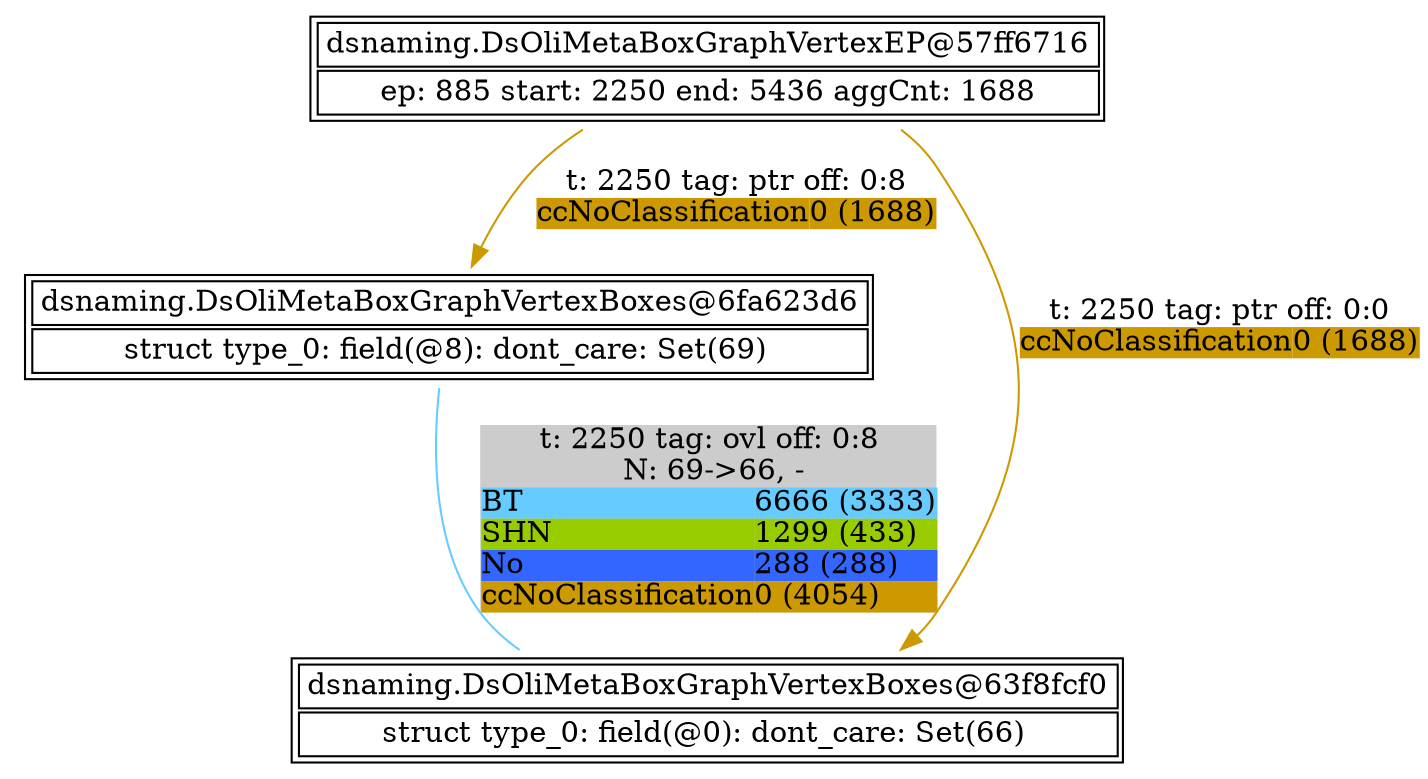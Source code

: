 digraph G {
	"dsnaming.DsOliMetaBoxGraphVertexEP@57ff6716" -> "dsnaming.DsOliMetaBoxGraphVertexBoxes@6fa623d6" [color = "#CC9900", label = <<TABLE BORDER="0" ALIGN="left" COLOR="black" CELLBORDER="0"  CELLPADDING="0" CELLSPACING="0"><TR><TD COLSPAN="2">t: 2250 tag: ptr off: 0:8</TD></TR><TR><TD ALIGN="left" BGCOLOR="#CC9900">ccNoClassification</TD><TD ALIGN="left" BGCOLOR="#CC9900">0 (1688)</TD></TR></TABLE>>]
	"dsnaming.DsOliMetaBoxGraphVertexEP@57ff6716" -> "dsnaming.DsOliMetaBoxGraphVertexBoxes@63f8fcf0" [color = "#CC9900", label = <<TABLE BORDER="0" ALIGN="left" COLOR="black" CELLBORDER="0"  CELLPADDING="0" CELLSPACING="0"><TR><TD COLSPAN="2">t: 2250 tag: ptr off: 0:0</TD></TR><TR><TD ALIGN="left" BGCOLOR="#CC9900">ccNoClassification</TD><TD ALIGN="left" BGCOLOR="#CC9900">0 (1688)</TD></TR></TABLE>>]
	"dsnaming.DsOliMetaBoxGraphVertexBoxes@6fa623d6" -> "dsnaming.DsOliMetaBoxGraphVertexBoxes@63f8fcf0" [dir = none, label = <<TABLE BORDER="0" ALIGN="left" BGCOLOR="#CCCCCC" COLOR="black" CELLBORDER="0" CELLPADDING="0" CELLSPACING="0"><TR><TD COLSPAN="2">t: 2250 tag: ovl off: 0:8</TD></TR><TR><TD COLSPAN="2"> N: 69-&gt;66, -</TD></TR><TR><TD ALIGN="left" BGCOLOR="#66CCFF">BT</TD><TD ALIGN="left" BGCOLOR="#66CCFF">6666 (3333)</TD></TR><TR><TD ALIGN="left" BGCOLOR="#99CC00">SHN</TD><TD ALIGN="left" BGCOLOR="#99CC00">1299 (433)</TD></TR><TR><TD ALIGN="left" BGCOLOR="#3366FF">No</TD><TD ALIGN="left" BGCOLOR="#3366FF">288 (288)</TD></TR><TR><TD ALIGN="left" BGCOLOR="#CC9900">ccNoClassification</TD><TD ALIGN="left" BGCOLOR="#CC9900">0 (4054)</TD></TR></TABLE>>, color = "#66CCFF"]
	subgraph connected_vertices {
		rankdir = LR
		"dsnaming.DsOliMetaBoxGraphVertexBoxes@6fa623d6"  [label = <<TABLE><TR><TD COLSPAN="2">dsnaming.DsOliMetaBoxGraphVertexBoxes@6fa623d6</TD></TR><TR><TD COLSPAN="2">struct type_0: field(@8): dont_care: Set(69) </TD></TR></TABLE>>, shape = none]
		"dsnaming.DsOliMetaBoxGraphVertexEP@57ff6716"  [label = <<TABLE><TR><TD COLSPAN="2">dsnaming.DsOliMetaBoxGraphVertexEP@57ff6716</TD></TR><TR><TD COLSPAN="2">ep: 885 start: 2250 end: 5436 aggCnt: 1688</TD></TR></TABLE>>, shape = none]
		"dsnaming.DsOliMetaBoxGraphVertexBoxes@63f8fcf0"  [label = <<TABLE><TR><TD COLSPAN="2">dsnaming.DsOliMetaBoxGraphVertexBoxes@63f8fcf0</TD></TR><TR><TD COLSPAN="2">struct type_0: field(@0): dont_care: Set(66) </TD></TR></TABLE>>, shape = none]
	}
}